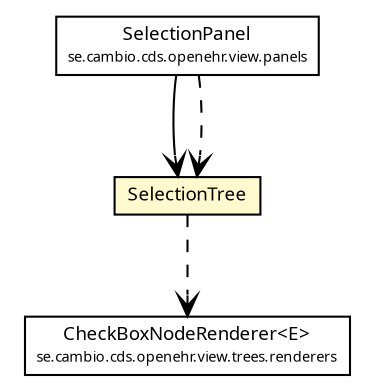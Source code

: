 #!/usr/local/bin/dot
#
# Class diagram 
# Generated by UMLGraph version R5_6 (http://www.umlgraph.org/)
#

digraph G {
	edge [fontname="Trebuchet MS",fontsize=10,labelfontname="Trebuchet MS",labelfontsize=10];
	node [fontname="Trebuchet MS",fontsize=10,shape=plaintext];
	nodesep=0.25;
	ranksep=0.5;
	// se.cambio.cds.openehr.view.panels.SelectionPanel
	c317485 [label=<<table title="se.cambio.cds.openehr.view.panels.SelectionPanel" border="0" cellborder="1" cellspacing="0" cellpadding="2" port="p" href="../panels/SelectionPanel.html">
		<tr><td><table border="0" cellspacing="0" cellpadding="1">
<tr><td align="center" balign="center"><font face="Trebuchet MS"> SelectionPanel </font></td></tr>
<tr><td align="center" balign="center"><font face="Trebuchet MS" point-size="7.0"> se.cambio.cds.openehr.view.panels </font></td></tr>
		</table></td></tr>
		</table>>, URL="../panels/SelectionPanel.html", fontname="Trebuchet MS", fontcolor="black", fontsize=9.0];
	// se.cambio.cds.openehr.view.trees.renderers.CheckBoxNodeRenderer<E>
	c317507 [label=<<table title="se.cambio.cds.openehr.view.trees.renderers.CheckBoxNodeRenderer" border="0" cellborder="1" cellspacing="0" cellpadding="2" port="p" href="./renderers/CheckBoxNodeRenderer.html">
		<tr><td><table border="0" cellspacing="0" cellpadding="1">
<tr><td align="center" balign="center"><font face="Trebuchet MS"> CheckBoxNodeRenderer&lt;E&gt; </font></td></tr>
<tr><td align="center" balign="center"><font face="Trebuchet MS" point-size="7.0"> se.cambio.cds.openehr.view.trees.renderers </font></td></tr>
		</table></td></tr>
		</table>>, URL="./renderers/CheckBoxNodeRenderer.html", fontname="Trebuchet MS", fontcolor="black", fontsize=9.0];
	// se.cambio.cds.openehr.view.trees.SelectionTree
	c317508 [label=<<table title="se.cambio.cds.openehr.view.trees.SelectionTree" border="0" cellborder="1" cellspacing="0" cellpadding="2" port="p" bgcolor="lemonChiffon" href="./SelectionTree.html">
		<tr><td><table border="0" cellspacing="0" cellpadding="1">
<tr><td align="center" balign="center"><font face="Trebuchet MS"> SelectionTree </font></td></tr>
		</table></td></tr>
		</table>>, URL="./SelectionTree.html", fontname="Trebuchet MS", fontcolor="black", fontsize=9.0];
	// se.cambio.cds.openehr.view.panels.SelectionPanel NAVASSOC se.cambio.cds.openehr.view.trees.SelectionTree
	c317485:p -> c317508:p [taillabel="", label="", headlabel="", fontname="Trebuchet MS", fontcolor="black", fontsize=10.0, color="black", arrowhead=open];
	// se.cambio.cds.openehr.view.panels.SelectionPanel DEPEND se.cambio.cds.openehr.view.trees.SelectionTree
	c317485:p -> c317508:p [taillabel="", label="", headlabel="", fontname="Trebuchet MS", fontcolor="black", fontsize=10.0, color="black", arrowhead=open, style=dashed];
	// se.cambio.cds.openehr.view.trees.SelectionTree DEPEND se.cambio.cds.openehr.view.trees.renderers.CheckBoxNodeRenderer<E>
	c317508:p -> c317507:p [taillabel="", label="", headlabel="", fontname="Trebuchet MS", fontcolor="black", fontsize=10.0, color="black", arrowhead=open, style=dashed];
}

